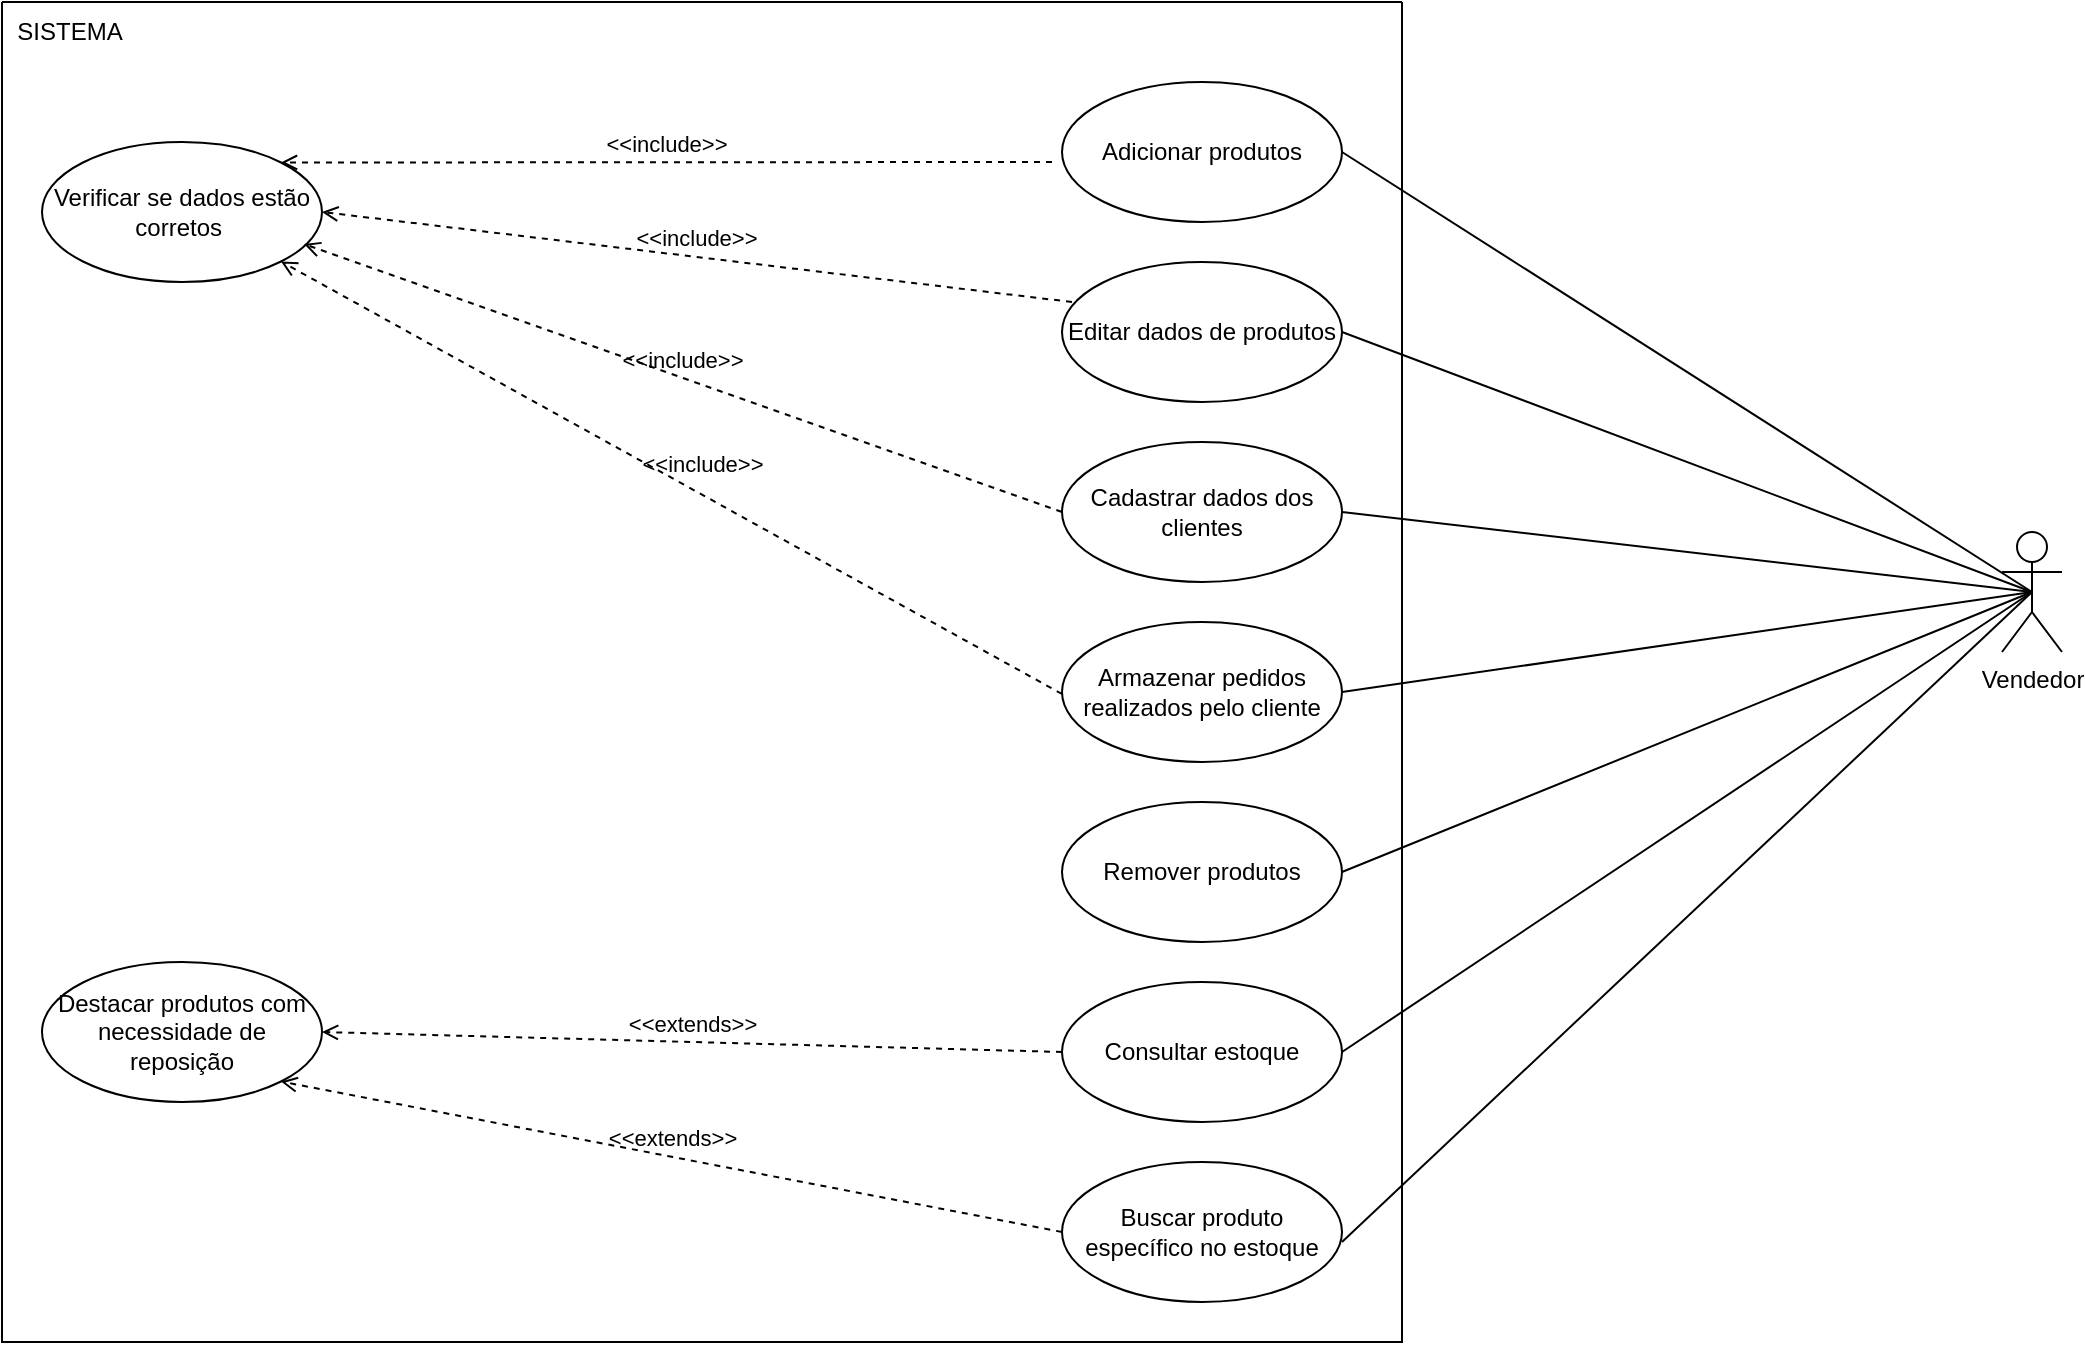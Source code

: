 <mxfile version="25.0.1">
  <diagram name="Página-1" id="0yyZf2vExyStb92xReoz">
    <mxGraphModel dx="1434" dy="780" grid="1" gridSize="10" guides="1" tooltips="1" connect="1" arrows="1" fold="1" page="1" pageScale="1" pageWidth="827" pageHeight="1169" math="0" shadow="0">
      <root>
        <mxCell id="0" />
        <mxCell id="1" parent="0" />
        <mxCell id="PGkATcvvUGbWVfut-UY--2" value="Vendedor" style="shape=umlActor;verticalLabelPosition=bottom;verticalAlign=top;html=1;" parent="1" vertex="1">
          <mxGeometry x="1150" y="445" width="30" height="60" as="geometry" />
        </mxCell>
        <mxCell id="PGkATcvvUGbWVfut-UY--23" value="" style="endArrow=none;html=1;rounded=0;entryX=0.5;entryY=0.5;entryDx=0;entryDy=0;entryPerimeter=0;exitX=1;exitY=0.5;exitDx=0;exitDy=0;" parent="1" source="PGkATcvvUGbWVfut-UY--11" target="PGkATcvvUGbWVfut-UY--2" edge="1">
          <mxGeometry relative="1" as="geometry">
            <mxPoint x="520" y="250" as="sourcePoint" />
            <mxPoint x="700" y="330" as="targetPoint" />
          </mxGeometry>
        </mxCell>
        <mxCell id="PGkATcvvUGbWVfut-UY--25" value="" style="endArrow=none;html=1;rounded=0;entryX=0.5;entryY=0.5;entryDx=0;entryDy=0;entryPerimeter=0;exitX=1;exitY=0.5;exitDx=0;exitDy=0;" parent="1" source="PGkATcvvUGbWVfut-UY--17" target="PGkATcvvUGbWVfut-UY--2" edge="1">
          <mxGeometry relative="1" as="geometry">
            <mxPoint x="530" y="270" as="sourcePoint" />
            <mxPoint x="700" y="340" as="targetPoint" />
          </mxGeometry>
        </mxCell>
        <mxCell id="PGkATcvvUGbWVfut-UY--27" value="" style="endArrow=none;html=1;rounded=0;exitX=1;exitY=0.5;exitDx=0;exitDy=0;entryX=0.5;entryY=0.5;entryDx=0;entryDy=0;entryPerimeter=0;" parent="1" source="PGkATcvvUGbWVfut-UY--26" target="PGkATcvvUGbWVfut-UY--2" edge="1">
          <mxGeometry relative="1" as="geometry">
            <mxPoint x="520" y="424.5" as="sourcePoint" />
            <mxPoint x="700" y="330" as="targetPoint" />
          </mxGeometry>
        </mxCell>
        <mxCell id="PGkATcvvUGbWVfut-UY--29" value="" style="endArrow=none;html=1;rounded=0;entryX=0.5;entryY=0.5;entryDx=0;entryDy=0;entryPerimeter=0;exitX=1;exitY=0.5;exitDx=0;exitDy=0;" parent="1" source="PGkATcvvUGbWVfut-UY--28" target="PGkATcvvUGbWVfut-UY--2" edge="1">
          <mxGeometry relative="1" as="geometry">
            <mxPoint x="520" y="505" as="sourcePoint" />
            <mxPoint x="700" y="410" as="targetPoint" />
          </mxGeometry>
        </mxCell>
        <mxCell id="PGkATcvvUGbWVfut-UY--31" value="" style="endArrow=none;html=1;rounded=0;entryX=0.5;entryY=0.5;entryDx=0;entryDy=0;entryPerimeter=0;exitX=1;exitY=0.5;exitDx=0;exitDy=0;" parent="1" source="PGkATcvvUGbWVfut-UY--30" target="PGkATcvvUGbWVfut-UY--2" edge="1">
          <mxGeometry relative="1" as="geometry">
            <mxPoint x="520" y="605" as="sourcePoint" />
            <mxPoint x="705" y="430" as="targetPoint" />
          </mxGeometry>
        </mxCell>
        <mxCell id="PGkATcvvUGbWVfut-UY--37" value="" style="swimlane;startSize=0;" parent="1" vertex="1">
          <mxGeometry x="150" y="180" width="700" height="670" as="geometry" />
        </mxCell>
        <mxCell id="PGkATcvvUGbWVfut-UY--32" value="SISTEMA" style="text;html=1;align=center;verticalAlign=middle;whiteSpace=wrap;rounded=0;" parent="PGkATcvvUGbWVfut-UY--37" vertex="1">
          <mxGeometry x="4" width="60" height="30" as="geometry" />
        </mxCell>
        <mxCell id="PGkATcvvUGbWVfut-UY--11" value="Adicionar produtos" style="ellipse;whiteSpace=wrap;html=1;" parent="PGkATcvvUGbWVfut-UY--37" vertex="1">
          <mxGeometry x="530" y="40" width="140" height="70" as="geometry" />
        </mxCell>
        <mxCell id="PGkATcvvUGbWVfut-UY--22" value="" style="text;strokeColor=none;fillColor=none;align=left;verticalAlign=middle;spacingTop=-1;spacingLeft=4;spacingRight=4;rotatable=0;labelPosition=right;points=[];portConstraint=eastwest;" parent="PGkATcvvUGbWVfut-UY--37" vertex="1">
          <mxGeometry x="680" y="260" width="20" height="14" as="geometry" />
        </mxCell>
        <mxCell id="U0aSdUmngwH33HCEDwY0-1" value="Verificar se dados estão corretos&amp;nbsp;" style="ellipse;whiteSpace=wrap;html=1;" parent="PGkATcvvUGbWVfut-UY--37" vertex="1">
          <mxGeometry x="20" y="70" width="140" height="70" as="geometry" />
        </mxCell>
        <mxCell id="PGkATcvvUGbWVfut-UY--17" value="Remover produtos" style="ellipse;whiteSpace=wrap;html=1;" parent="PGkATcvvUGbWVfut-UY--37" vertex="1">
          <mxGeometry x="530" y="400" width="140" height="70" as="geometry" />
        </mxCell>
        <mxCell id="PGkATcvvUGbWVfut-UY--26" value="Editar dados de produtos" style="ellipse;whiteSpace=wrap;html=1;" parent="PGkATcvvUGbWVfut-UY--37" vertex="1">
          <mxGeometry x="530" y="130" width="140" height="70" as="geometry" />
        </mxCell>
        <mxCell id="U0aSdUmngwH33HCEDwY0-5" value="&amp;lt;&amp;lt;include&amp;gt;&amp;gt;" style="html=1;verticalAlign=bottom;labelBackgroundColor=none;endArrow=open;endFill=0;dashed=1;rounded=0;entryX=1;entryY=0;entryDx=0;entryDy=0;" parent="PGkATcvvUGbWVfut-UY--37" target="U0aSdUmngwH33HCEDwY0-1" edge="1">
          <mxGeometry width="160" relative="1" as="geometry">
            <mxPoint x="525" y="80" as="sourcePoint" />
            <mxPoint x="675" y="70" as="targetPoint" />
          </mxGeometry>
        </mxCell>
        <mxCell id="U0aSdUmngwH33HCEDwY0-6" value="&amp;lt;&amp;lt;include&amp;gt;&amp;gt;" style="html=1;verticalAlign=bottom;labelBackgroundColor=none;endArrow=open;endFill=0;dashed=1;rounded=0;entryX=1;entryY=0.5;entryDx=0;entryDy=0;" parent="PGkATcvvUGbWVfut-UY--37" target="U0aSdUmngwH33HCEDwY0-1" edge="1">
          <mxGeometry width="160" relative="1" as="geometry">
            <mxPoint x="535" y="150" as="sourcePoint" />
            <mxPoint x="460" y="185" as="targetPoint" />
          </mxGeometry>
        </mxCell>
        <mxCell id="PGkATcvvUGbWVfut-UY--28" value="Cadastrar dados dos clientes" style="ellipse;whiteSpace=wrap;html=1;" parent="PGkATcvvUGbWVfut-UY--37" vertex="1">
          <mxGeometry x="530" y="220" width="140" height="70" as="geometry" />
        </mxCell>
        <mxCell id="U0aSdUmngwH33HCEDwY0-9" value="&amp;lt;&amp;lt;include&amp;gt;&amp;gt;" style="html=1;verticalAlign=bottom;labelBackgroundColor=none;endArrow=open;endFill=0;dashed=1;rounded=0;entryX=0.936;entryY=0.729;entryDx=0;entryDy=0;entryPerimeter=0;exitX=0;exitY=0.5;exitDx=0;exitDy=0;" parent="PGkATcvvUGbWVfut-UY--37" source="PGkATcvvUGbWVfut-UY--28" target="U0aSdUmngwH33HCEDwY0-1" edge="1">
          <mxGeometry width="160" relative="1" as="geometry">
            <mxPoint x="545" y="160" as="sourcePoint" />
            <mxPoint x="430" y="150" as="targetPoint" />
          </mxGeometry>
        </mxCell>
        <mxCell id="PGkATcvvUGbWVfut-UY--30" value="Consultar estoque" style="ellipse;whiteSpace=wrap;html=1;" parent="PGkATcvvUGbWVfut-UY--37" vertex="1">
          <mxGeometry x="530" y="490" width="140" height="70" as="geometry" />
        </mxCell>
        <mxCell id="PGkATcvvUGbWVfut-UY--38" value="Armazenar pedidos realizados pelo cliente" style="ellipse;whiteSpace=wrap;html=1;" parent="PGkATcvvUGbWVfut-UY--37" vertex="1">
          <mxGeometry x="530" y="310" width="140" height="70" as="geometry" />
        </mxCell>
        <mxCell id="U0aSdUmngwH33HCEDwY0-10" value="&amp;lt;&amp;lt;include&amp;gt;&amp;gt;" style="html=1;verticalAlign=bottom;labelBackgroundColor=none;endArrow=open;endFill=0;dashed=1;rounded=0;exitX=0;exitY=0.5;exitDx=0;exitDy=0;entryX=1;entryY=1;entryDx=0;entryDy=0;" parent="PGkATcvvUGbWVfut-UY--37" target="U0aSdUmngwH33HCEDwY0-1" edge="1">
          <mxGeometry x="-0.064" y="-6" width="160" relative="1" as="geometry">
            <mxPoint x="530" y="346" as="sourcePoint" />
            <mxPoint x="404" y="240" as="targetPoint" />
            <mxPoint as="offset" />
          </mxGeometry>
        </mxCell>
        <mxCell id="P9RirPLC_gMXUO3DuBf9-1" value="Buscar produto específico no estoque" style="ellipse;whiteSpace=wrap;html=1;" parent="PGkATcvvUGbWVfut-UY--37" vertex="1">
          <mxGeometry x="530" y="580" width="140" height="70" as="geometry" />
        </mxCell>
        <mxCell id="SkucEFfrVLPzzLtC32T2-1" value="Destacar produtos com necessidade de reposição" style="ellipse;whiteSpace=wrap;html=1;" vertex="1" parent="PGkATcvvUGbWVfut-UY--37">
          <mxGeometry x="20" y="480" width="140" height="70" as="geometry" />
        </mxCell>
        <mxCell id="SkucEFfrVLPzzLtC32T2-2" value="&amp;lt;&amp;lt;extends&amp;gt;&amp;gt;" style="html=1;verticalAlign=bottom;labelBackgroundColor=none;endArrow=open;endFill=0;dashed=1;rounded=0;entryX=1;entryY=1;entryDx=0;entryDy=0;exitX=0;exitY=0.5;exitDx=0;exitDy=0;" edge="1" parent="PGkATcvvUGbWVfut-UY--37" source="P9RirPLC_gMXUO3DuBf9-1" target="SkucEFfrVLPzzLtC32T2-1">
          <mxGeometry width="160" relative="1" as="geometry">
            <mxPoint x="486" y="560" as="sourcePoint" />
            <mxPoint x="100" y="560" as="targetPoint" />
          </mxGeometry>
        </mxCell>
        <mxCell id="SkucEFfrVLPzzLtC32T2-3" value="&amp;lt;&amp;lt;extends&amp;gt;&amp;gt;" style="html=1;verticalAlign=bottom;labelBackgroundColor=none;endArrow=open;endFill=0;dashed=1;rounded=0;entryX=1;entryY=0.5;entryDx=0;entryDy=0;exitX=0;exitY=0.5;exitDx=0;exitDy=0;" edge="1" parent="PGkATcvvUGbWVfut-UY--37" source="PGkATcvvUGbWVfut-UY--30" target="SkucEFfrVLPzzLtC32T2-1">
          <mxGeometry width="160" relative="1" as="geometry">
            <mxPoint x="540" y="625" as="sourcePoint" />
            <mxPoint x="180" y="515" as="targetPoint" />
          </mxGeometry>
        </mxCell>
        <mxCell id="PGkATcvvUGbWVfut-UY--39" value="" style="endArrow=none;html=1;rounded=0;entryX=0.5;entryY=0.5;entryDx=0;entryDy=0;entryPerimeter=0;exitX=1;exitY=0.5;exitDx=0;exitDy=0;" parent="1" source="PGkATcvvUGbWVfut-UY--38" target="PGkATcvvUGbWVfut-UY--2" edge="1">
          <mxGeometry relative="1" as="geometry">
            <mxPoint x="520" y="695" as="sourcePoint" />
            <mxPoint x="735" y="520" as="targetPoint" />
          </mxGeometry>
        </mxCell>
        <mxCell id="P9RirPLC_gMXUO3DuBf9-3" value="" style="endArrow=none;html=1;rounded=0;entryX=0.5;entryY=0.5;entryDx=0;entryDy=0;entryPerimeter=0;exitX=1;exitY=0.5;exitDx=0;exitDy=0;" parent="1" target="PGkATcvvUGbWVfut-UY--2" edge="1">
          <mxGeometry relative="1" as="geometry">
            <mxPoint x="820" y="800" as="sourcePoint" />
            <mxPoint x="1165" y="570" as="targetPoint" />
          </mxGeometry>
        </mxCell>
      </root>
    </mxGraphModel>
  </diagram>
</mxfile>
